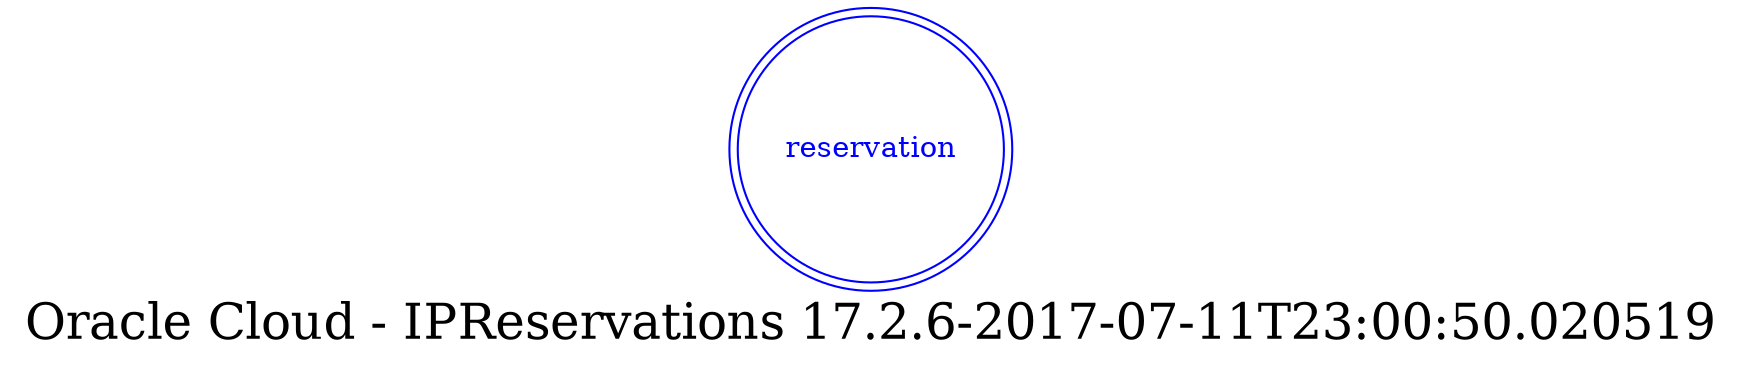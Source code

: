 digraph LexiconGraph {
graph[label="Oracle Cloud - IPReservations 17.2.6-2017-07-11T23:00:50.020519", fontsize=24]
splines=true
"reservation" [color=blue, fontcolor=blue, shape=doublecircle]
}

